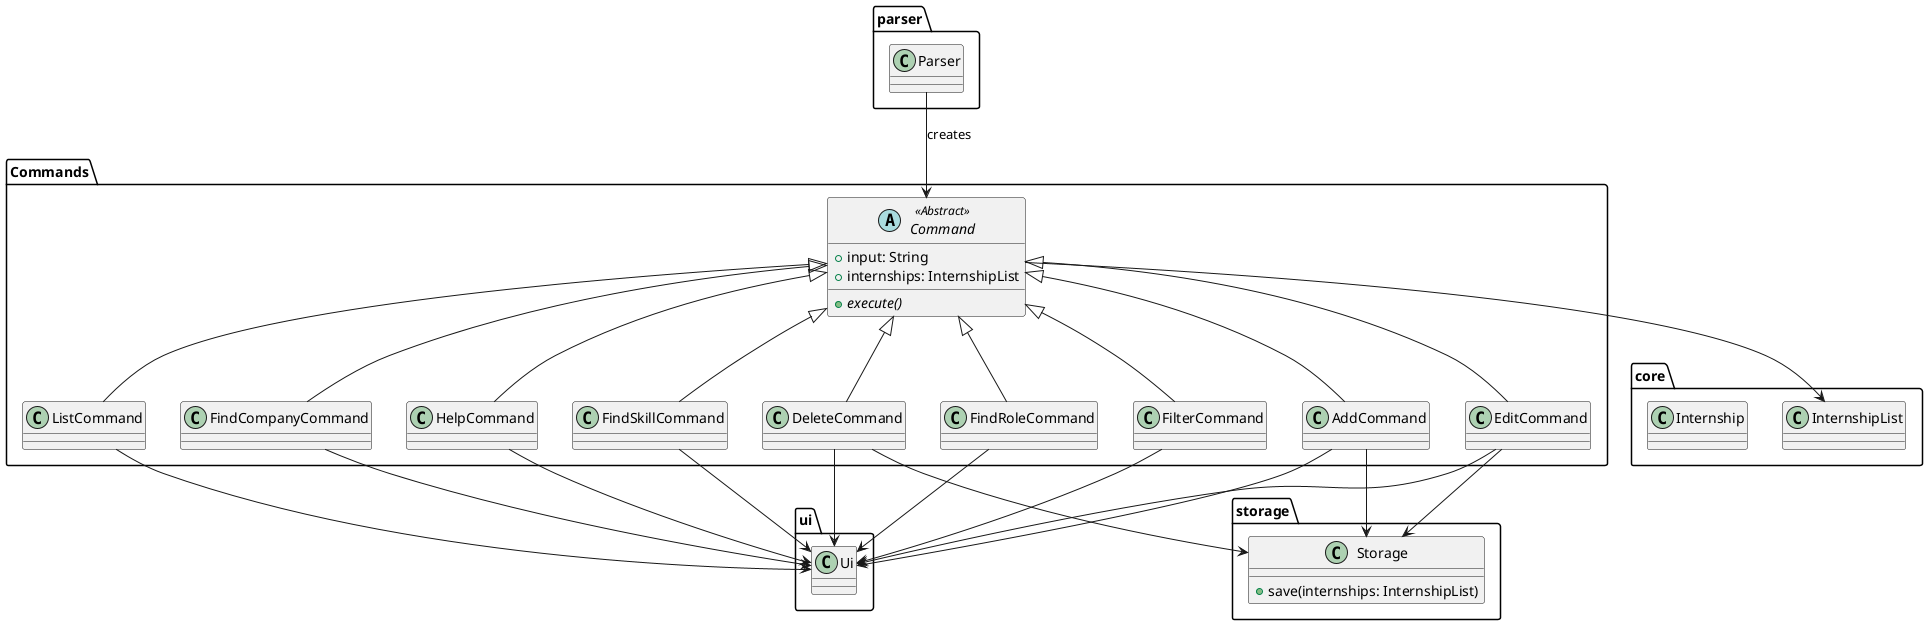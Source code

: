 @startuml
'https://plantuml.com/sequence-diagram

package "Commands" {
    abstract class Command <<Abstract >> {
        +{abstract} execute()
        +input: String
        +internships: InternshipList
    }

    class AddCommand
    class DeleteCommand
    class EditCommand
    class FindCompanyCommand
    class FindRoleCommand
    class FindSkillCommand
    class HelpCommand
    class ListCommand

    Command <|-- AddCommand
    Command <|-- DeleteCommand
    Command <|-- EditCommand
    Command <|-- FindCompanyCommand
    Command <|-- FindRoleCommand
    Command <|-- FindSkillCommand
    Command <|-- FilterCommand
    Command <|-- HelpCommand
    Command <|-- ListCommand
}

package "core" {
    class InternshipList
    class Internship
}

package "parser" {
    class Parser
}

package "ui" {
    class Ui
}

package "storage" {
    class Storage {
    + save(internships: InternshipList)
    }
}
' External Dependencies
Parser --> Command : creates
Command --> InternshipList
AddCommand --> Storage
DeleteCommand --> Storage
EditCommand --> Storage
AddCommand --> Ui
DeleteCommand --> Ui
EditCommand --> Ui
FindCompanyCommand --> Ui
FindRoleCommand --> Ui
FindSkillCommand --> Ui
FilterCommand --> Ui
HelpCommand --> Ui
ListCommand --> Ui

@enduml